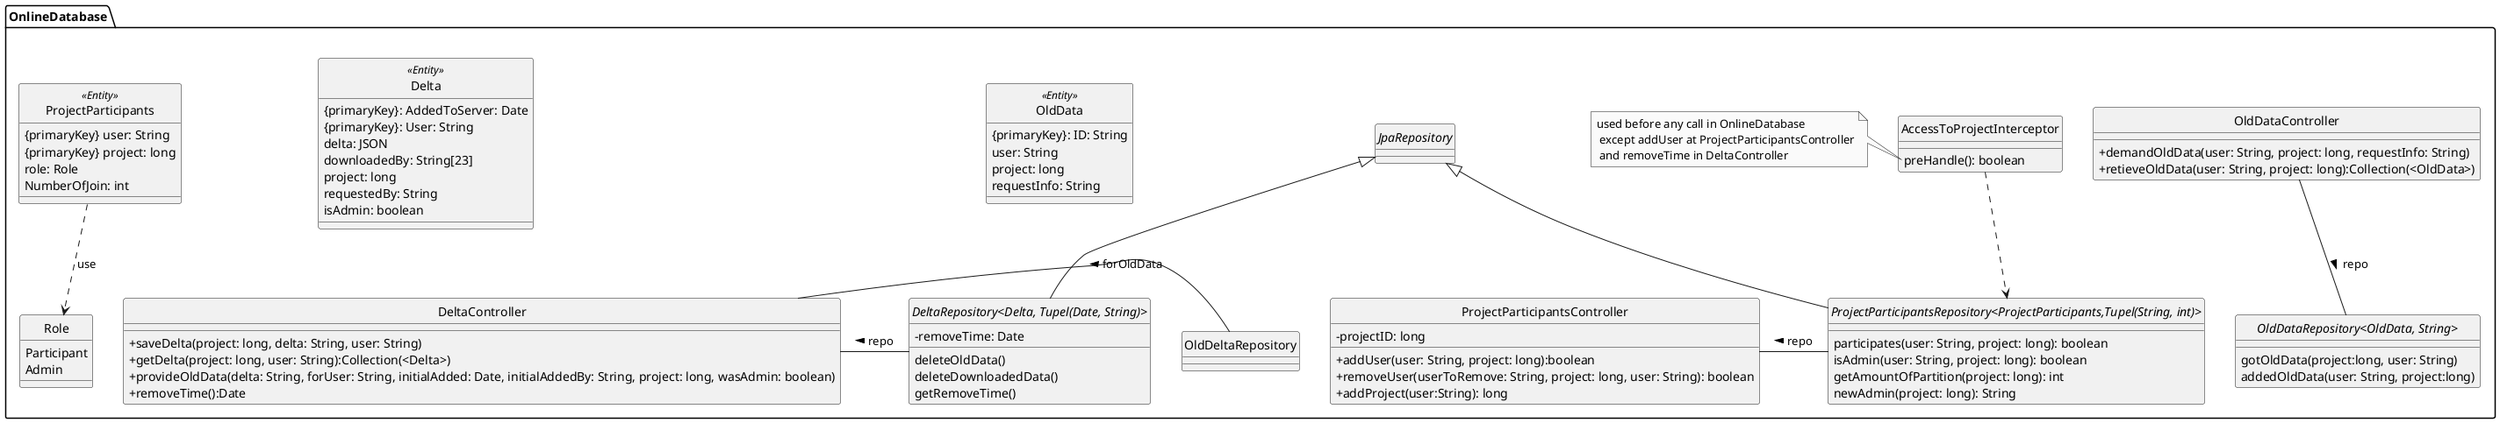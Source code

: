 @startuml

skinparam monochrome true
skinparam shadowing false
skinparam genericDisplay old
skinparam classAttributeIconSize 0
hide circle

package OnlineDatabase{


    DeltaController - DeltaRepository : repo <
   OldDataRepository --up OldDataController : repo <
    ProjectParticipants ..> Role : use
    AccessToProjectInterceptor ..down> ProjectParticipantsRepository
    ProjectParticipantsController - ProjectParticipantsRepository : repo <
        DeltaController - OldDeltaRepository : forOldData <



    class AccessToProjectInterceptor{
        preHandle(): boolean

    }

    note left of  AccessToProjectInterceptor::preHandle
        used before any call in OnlineDatabase
         except addUser at ProjectParticipantsController
         and removeTime in DeltaController
    end note



    class OldData<<Entity>>{
        {primaryKey}: ID: String
        user: String
        project: long
        requestInfo: String
    }
    class OldDataController{
        + demandOldData(user: String, project: long, requestInfo: String)
        + retieveOldData(user: String, project: long):Collection(<OldData>)
    }

    interface OldDataRepository<OldData, String>{
     gotOldData(project:long, user: String)
     addedOldData(user: String, project:long)

    }

    class Delta <<Entity>> {
        {primaryKey}: AddedToServer: Date
        {primaryKey}: User: String
        delta: JSON
        downloadedBy: String[23]
        project: long
        requestedBy: String
        isAdmin: boolean
    }
    class DeltaController{
        + saveDelta(project: long, delta: String, user: String)
        + getDelta(project: long, user: String):Collection(<Delta>)
        + provideOldData(delta: String, forUser: String, initialAdded: Date, initialAddedBy: String, project: long, wasAdmin: boolean)
        + removeTime():Date
    }

    interface DeltaRepository <Delta, Tupel(Date, String)> extends JpaRepository{
    - removeTime: Date
    deleteOldData()
    deleteDownloadedData()
    getRemoveTime()
    }


    interface ProjectParticipantsRepository <ProjectParticipants,Tupel(String, int)> extends JpaRepository{
         participates(user: String, project: long): boolean
         isAdmin(user: String, project: long): boolean
         getAmountOfPartition(project: long): int
         newAdmin(project: long): String
    }

    class ProjectParticipantsController{
        - projectID: long
         + addUser(user: String, project: long):boolean
         + removeUser(userToRemove: String, project: long, user: String): boolean


         + addProject(user:String): long
    }
    class ProjectParticipants <<Entity>>{
        {primaryKey} user: String
        {primaryKey} project: long
        role: Role
        NumberOfJoin: int
    }
    enum Role{
        Participant
        Admin
    }

}
@enduml